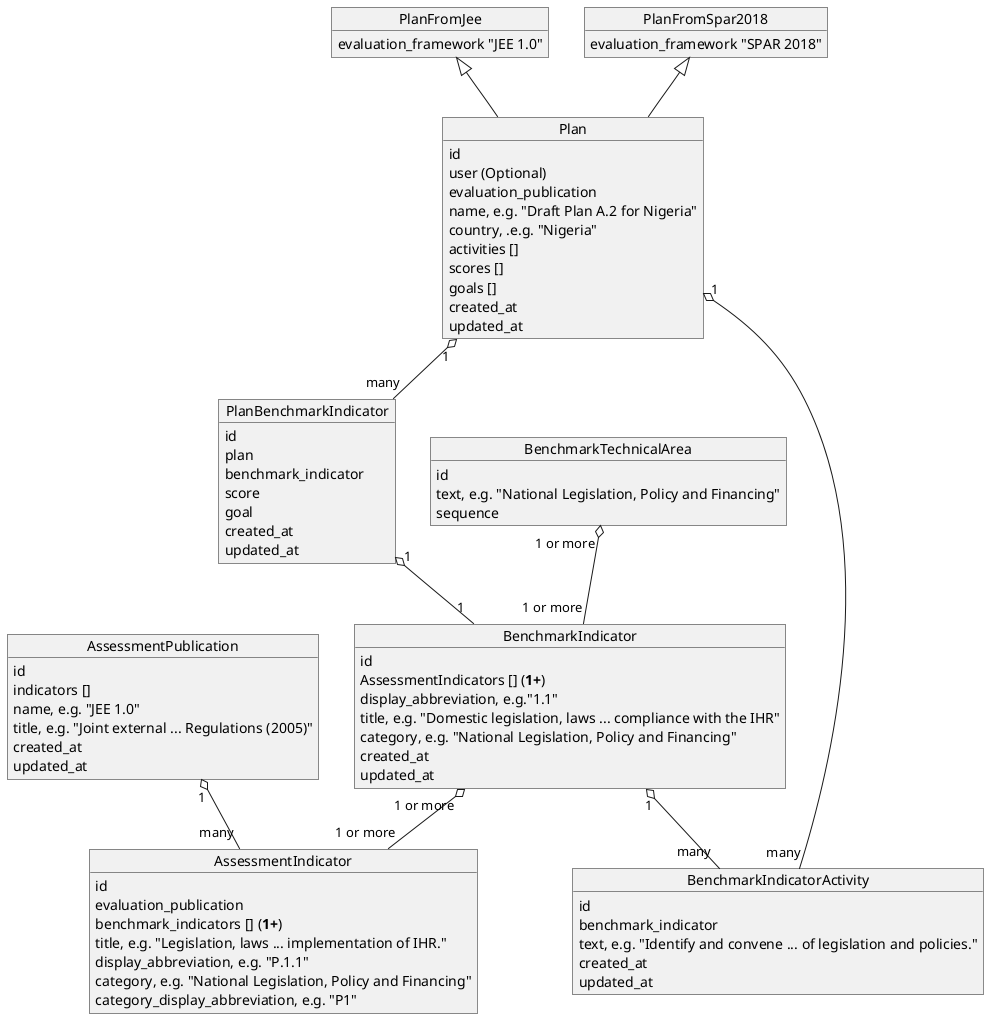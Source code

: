 @startuml


object AssessmentPublication {
    id
    indicators []
    name, e.g. "JEE 1.0"
    title, e.g. "Joint external ... Regulations (2005)"
    created_at
    updated_at
}
object AssessmentIndicator {
    id
    evaluation_publication
    benchmark_indicators [] (**1+**)
    title, e.g. "Legislation, laws ... implementation of IHR."
    display_abbreviation, e.g. "P.1.1"
    category, e.g. "National Legislation, Policy and Financing"
    category_display_abbreviation, e.g. "P1"
}
object BenchmarkTechnicalArea {
    id
    text, e.g. "National Legislation, Policy and Financing"
    sequence
}
object BenchmarkIndicator {
    id
    AssessmentIndicators [] (**1+**)
    display_abbreviation, e.g."1.1"
    title, e.g. "Domestic legislation, laws ... compliance with the IHR"
    category, e.g. "National Legislation, Policy and Financing"
    created_at
    updated_at
}
object BenchmarkIndicatorActivity {
    id
    benchmark_indicator
    text, e.g. "Identify and convene ... of legislation and policies."
    created_at
    updated_at
}
object Plan {
    id
    user (Optional)
    evaluation_publication
    name, e.g. "Draft Plan A.2 for Nigeria"
    country, .e.g. "Nigeria"
    activities []
    scores []
    goals []
    created_at
    updated_at
}
object PlanBenchmarkIndicator {
    id
    plan
    benchmark_indicator
    score
    goal
    created_at
    updated_at
}
object PlanFromJee {
    evaluation_framework "JEE 1.0"
}
object PlanFromSpar2018 {
    evaluation_framework "SPAR 2018"
}


AssessmentPublication "1" o-- "many" AssessmentIndicator
BenchmarkTechnicalArea "1 or more" o-- "1 or more" BenchmarkIndicator
BenchmarkIndicator "1 or more" o-- "1 or more" AssessmentIndicator
BenchmarkIndicator "1" o-- "many" BenchmarkIndicatorActivity
Plan "1" o-- "many" PlanBenchmarkIndicator
Plan "1" o-- "many" BenchmarkIndicatorActivity
PlanBenchmarkIndicator "1" o-- "1" BenchmarkIndicator
PlanFromJee <|-- Plan
PlanFromSpar2018 <|-- Plan


@enduml
